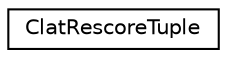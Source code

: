 digraph "Graphical Class Hierarchy"
{
  edge [fontname="Helvetica",fontsize="10",labelfontname="Helvetica",labelfontsize="10"];
  node [fontname="Helvetica",fontsize="10",shape=record];
  rankdir="LR";
  Node0 [label="ClatRescoreTuple",height=0.2,width=0.4,color="black", fillcolor="white", style="filled",URL="$structkaldi_1_1ClatRescoreTuple.html"];
}
